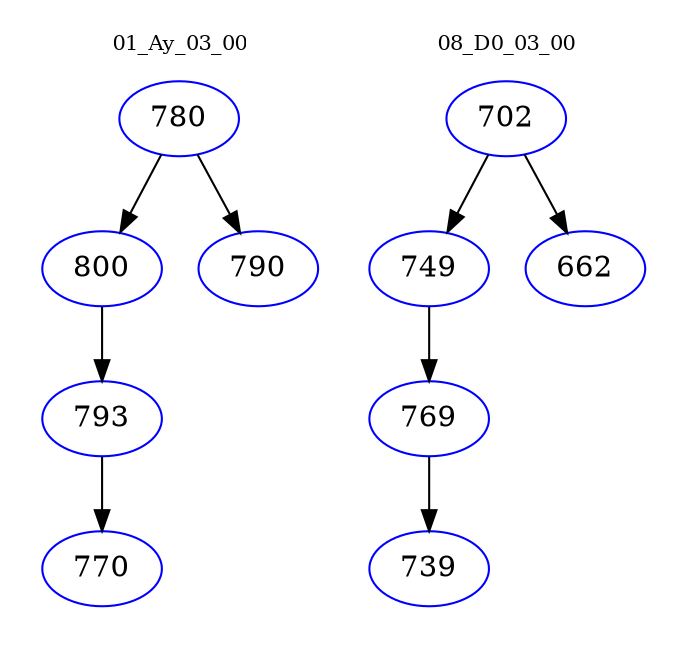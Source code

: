 digraph{
subgraph cluster_0 {
color = white
label = "01_Ay_03_00";
fontsize=10;
T0_780 [label="780", color="blue"]
T0_780 -> T0_800 [color="black"]
T0_800 [label="800", color="blue"]
T0_800 -> T0_793 [color="black"]
T0_793 [label="793", color="blue"]
T0_793 -> T0_770 [color="black"]
T0_770 [label="770", color="blue"]
T0_780 -> T0_790 [color="black"]
T0_790 [label="790", color="blue"]
}
subgraph cluster_1 {
color = white
label = "08_D0_03_00";
fontsize=10;
T1_702 [label="702", color="blue"]
T1_702 -> T1_749 [color="black"]
T1_749 [label="749", color="blue"]
T1_749 -> T1_769 [color="black"]
T1_769 [label="769", color="blue"]
T1_769 -> T1_739 [color="black"]
T1_739 [label="739", color="blue"]
T1_702 -> T1_662 [color="black"]
T1_662 [label="662", color="blue"]
}
}
